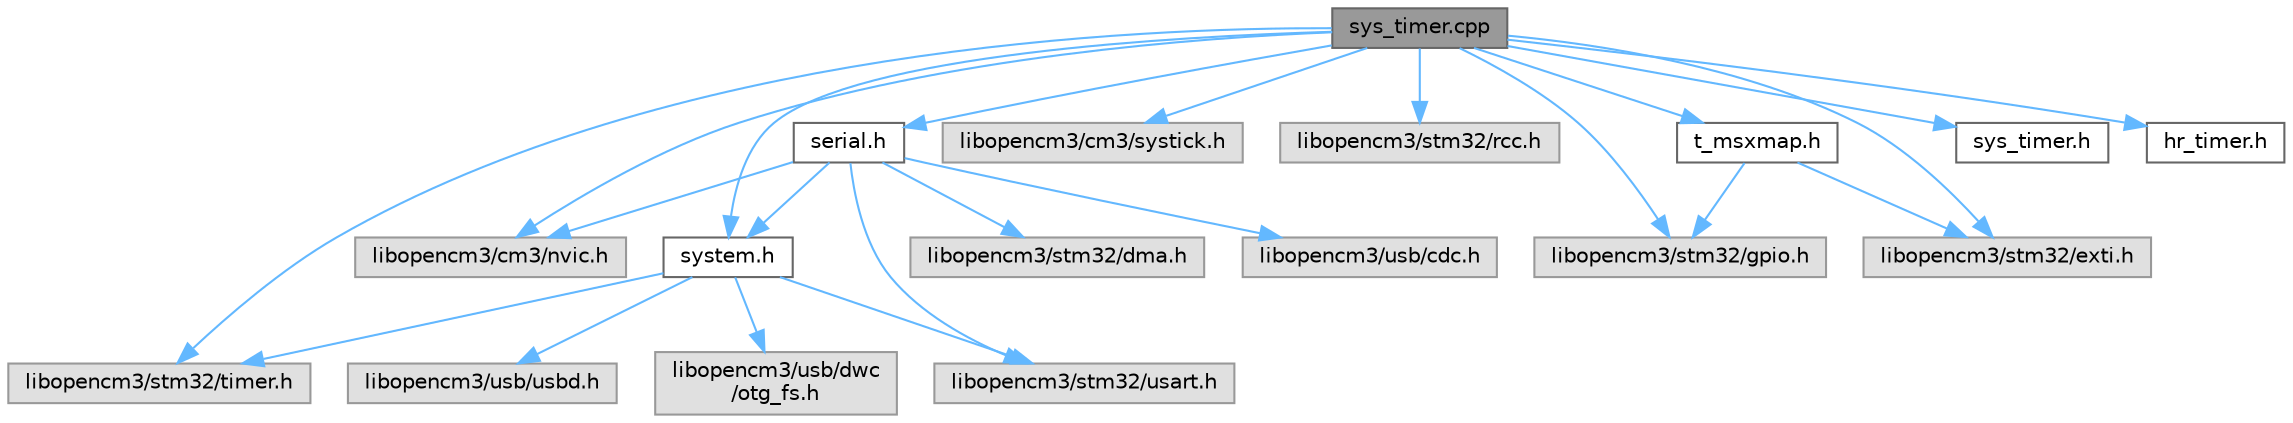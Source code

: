 digraph "sys_timer.cpp"
{
 // LATEX_PDF_SIZE
  bgcolor="transparent";
  edge [fontname=Helvetica,fontsize=10,labelfontname=Helvetica,labelfontsize=10];
  node [fontname=Helvetica,fontsize=10,shape=box,height=0.2,width=0.4];
  Node1 [label="sys_timer.cpp",height=0.2,width=0.4,color="gray40", fillcolor="grey60", style="filled", fontcolor="black",tooltip="System Timer: Marks led blinking, depending on the selected scan rate. Starts reading PS/2 to MSX ada..."];
  Node1 -> Node2 [color="steelblue1",style="solid"];
  Node2 [label="libopencm3/cm3/nvic.h",height=0.2,width=0.4,color="grey60", fillcolor="#E0E0E0", style="filled",tooltip=" "];
  Node1 -> Node3 [color="steelblue1",style="solid"];
  Node3 [label="libopencm3/cm3/systick.h",height=0.2,width=0.4,color="grey60", fillcolor="#E0E0E0", style="filled",tooltip=" "];
  Node1 -> Node4 [color="steelblue1",style="solid"];
  Node4 [label="libopencm3/stm32/rcc.h",height=0.2,width=0.4,color="grey60", fillcolor="#E0E0E0", style="filled",tooltip=" "];
  Node1 -> Node5 [color="steelblue1",style="solid"];
  Node5 [label="libopencm3/stm32/gpio.h",height=0.2,width=0.4,color="grey60", fillcolor="#E0E0E0", style="filled",tooltip=" "];
  Node1 -> Node6 [color="steelblue1",style="solid"];
  Node6 [label="libopencm3/stm32/exti.h",height=0.2,width=0.4,color="grey60", fillcolor="#E0E0E0", style="filled",tooltip=" "];
  Node1 -> Node7 [color="steelblue1",style="solid"];
  Node7 [label="libopencm3/stm32/timer.h",height=0.2,width=0.4,color="grey60", fillcolor="#E0E0E0", style="filled",tooltip=" "];
  Node1 -> Node8 [color="steelblue1",style="solid"];
  Node8 [label="system.h",height=0.2,width=0.4,color="grey40", fillcolor="white", style="filled",URL="$system_8h.html",tooltip="System main definitions of the project. Header file of tester-ps2-msx.cpp."];
  Node8 -> Node9 [color="steelblue1",style="solid"];
  Node9 [label="libopencm3/stm32/usart.h",height=0.2,width=0.4,color="grey60", fillcolor="#E0E0E0", style="filled",tooltip=" "];
  Node8 -> Node7 [color="steelblue1",style="solid"];
  Node8 -> Node10 [color="steelblue1",style="solid"];
  Node10 [label="libopencm3/usb/usbd.h",height=0.2,width=0.4,color="grey60", fillcolor="#E0E0E0", style="filled",tooltip=" "];
  Node8 -> Node11 [color="steelblue1",style="solid"];
  Node11 [label="libopencm3/usb/dwc\l/otg_fs.h",height=0.2,width=0.4,color="grey60", fillcolor="#E0E0E0", style="filled",tooltip=" "];
  Node1 -> Node12 [color="steelblue1",style="solid"];
  Node12 [label="sys_timer.h",height=0.2,width=0.4,color="grey40", fillcolor="white", style="filled",URL="$sys__timer_8h.html",tooltip="System Timer: Marks led blinking, depending on the selected scan rate. Starts reading PS/2 to MSX ada..."];
  Node1 -> Node13 [color="steelblue1",style="solid"];
  Node13 [label="serial.h",height=0.2,width=0.4,color="grey40", fillcolor="white", style="filled",URL="$serial_8h.html",tooltip="USART with DMA support routines on STM32F1 and STM32F4. Header file of serial.c."];
  Node13 -> Node14 [color="steelblue1",style="solid"];
  Node14 [label="libopencm3/stm32/dma.h",height=0.2,width=0.4,color="grey60", fillcolor="#E0E0E0", style="filled",tooltip=" "];
  Node13 -> Node2 [color="steelblue1",style="solid"];
  Node13 -> Node9 [color="steelblue1",style="solid"];
  Node13 -> Node15 [color="steelblue1",style="solid"];
  Node15 [label="libopencm3/usb/cdc.h",height=0.2,width=0.4,color="grey60", fillcolor="#E0E0E0", style="filled",tooltip=" "];
  Node13 -> Node8 [color="steelblue1",style="solid"];
  Node1 -> Node16 [color="steelblue1",style="solid"];
  Node16 [label="hr_timer.h",height=0.2,width=0.4,color="grey40", fillcolor="white", style="filled",URL="$hr__timer_8h.html",tooltip="High Resolution Timer routines. Header file of hr_timer.c."];
  Node1 -> Node17 [color="steelblue1",style="solid"];
  Node17 [label="t_msxmap.h",height=0.2,width=0.4,color="grey40", fillcolor="white", style="filled",URL="$t__msxmap_8h.html",tooltip="General port initializations, complementary string function and mounts data of MSX adapter changes...."];
  Node17 -> Node5 [color="steelblue1",style="solid"];
  Node17 -> Node6 [color="steelblue1",style="solid"];
}
